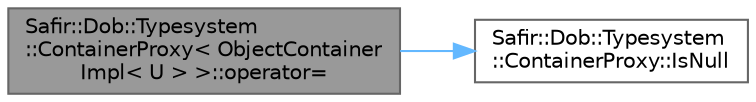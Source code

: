 digraph "Safir::Dob::Typesystem::ContainerProxy&lt; ObjectContainerImpl&lt; U &gt; &gt;::operator="
{
 // LATEX_PDF_SIZE
  bgcolor="transparent";
  edge [fontname=Helvetica,fontsize=10,labelfontname=Helvetica,labelfontsize=10];
  node [fontname=Helvetica,fontsize=10,shape=box,height=0.2,width=0.4];
  rankdir="LR";
  Node1 [label="Safir::Dob::Typesystem\l::ContainerProxy\< ObjectContainer\lImpl\< U \> \>::operator=",height=0.2,width=0.4,color="gray40", fillcolor="grey60", style="filled", fontcolor="black",tooltip=" "];
  Node1 -> Node2 [color="steelblue1",style="solid"];
  Node2 [label="Safir::Dob::Typesystem\l::ContainerProxy::IsNull",height=0.2,width=0.4,color="grey40", fillcolor="white", style="filled",URL="$a01403.html#a00fc6eb9174514836cb4e77dba83e32c",tooltip=" "];
}
